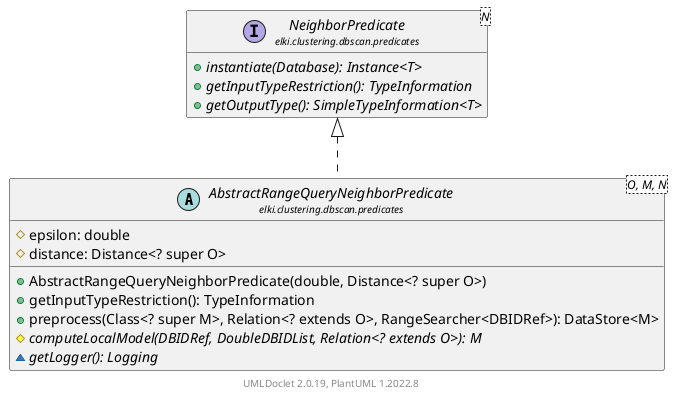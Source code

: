 @startuml
    remove .*\.(Instance|Par|Parameterizer|Factory)$
    set namespaceSeparator none
    hide empty fields
    hide empty methods

    abstract class "<size:14>AbstractRangeQueryNeighborPredicate\n<size:10>elki.clustering.dbscan.predicates" as elki.clustering.dbscan.predicates.AbstractRangeQueryNeighborPredicate<O, M, N> [[AbstractRangeQueryNeighborPredicate.html]] {
        #epsilon: double
        #distance: Distance<? super O>
        +AbstractRangeQueryNeighborPredicate(double, Distance<? super O>)
        +getInputTypeRestriction(): TypeInformation
        +preprocess(Class<? super M>, Relation<? extends O>, RangeSearcher<DBIDRef>): DataStore<M>
        {abstract} #computeLocalModel(DBIDRef, DoubleDBIDList, Relation<? extends O>): M
        {abstract} ~getLogger(): Logging
    }

    interface "<size:14>NeighborPredicate\n<size:10>elki.clustering.dbscan.predicates" as elki.clustering.dbscan.predicates.NeighborPredicate<N> [[NeighborPredicate.html]] {
        {abstract} +instantiate(Database): Instance<T>
        {abstract} +getInputTypeRestriction(): TypeInformation
        {abstract} +getOutputType(): SimpleTypeInformation<T>
    }
    abstract class "<size:14>AbstractRangeQueryNeighborPredicate.Instance\n<size:10>elki.clustering.dbscan.predicates" as elki.clustering.dbscan.predicates.AbstractRangeQueryNeighborPredicate.Instance<N, M> [[AbstractRangeQueryNeighborPredicate.Instance.html]]
    abstract class "<size:14>AbstractRangeQueryNeighborPredicate.Par\n<size:10>elki.clustering.dbscan.predicates" as elki.clustering.dbscan.predicates.AbstractRangeQueryNeighborPredicate.Par<O>

    elki.clustering.dbscan.predicates.NeighborPredicate <|.. elki.clustering.dbscan.predicates.AbstractRangeQueryNeighborPredicate
    elki.clustering.dbscan.predicates.AbstractRangeQueryNeighborPredicate +-- elki.clustering.dbscan.predicates.AbstractRangeQueryNeighborPredicate.Instance
    elki.clustering.dbscan.predicates.AbstractRangeQueryNeighborPredicate +-- elki.clustering.dbscan.predicates.AbstractRangeQueryNeighborPredicate.Par

    center footer UMLDoclet 2.0.19, PlantUML 1.2022.8
@enduml
